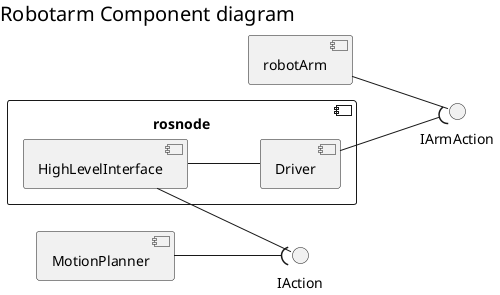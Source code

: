 @startuml componentDiagram
left header
<font size=20 color=black>Robotarm Component diagram </font>
endheader
left to right direction

    [MotionPlanner] --( IAction


component rosnode{
    component HighLevelInterface
    [HighLevelInterface] -- [Driver]
    [HighLevelInterface] -- IAction
    

}
    [Driver] --( IArmAction
component robotArm{
}
    robotArm -- IArmAction

@enduml